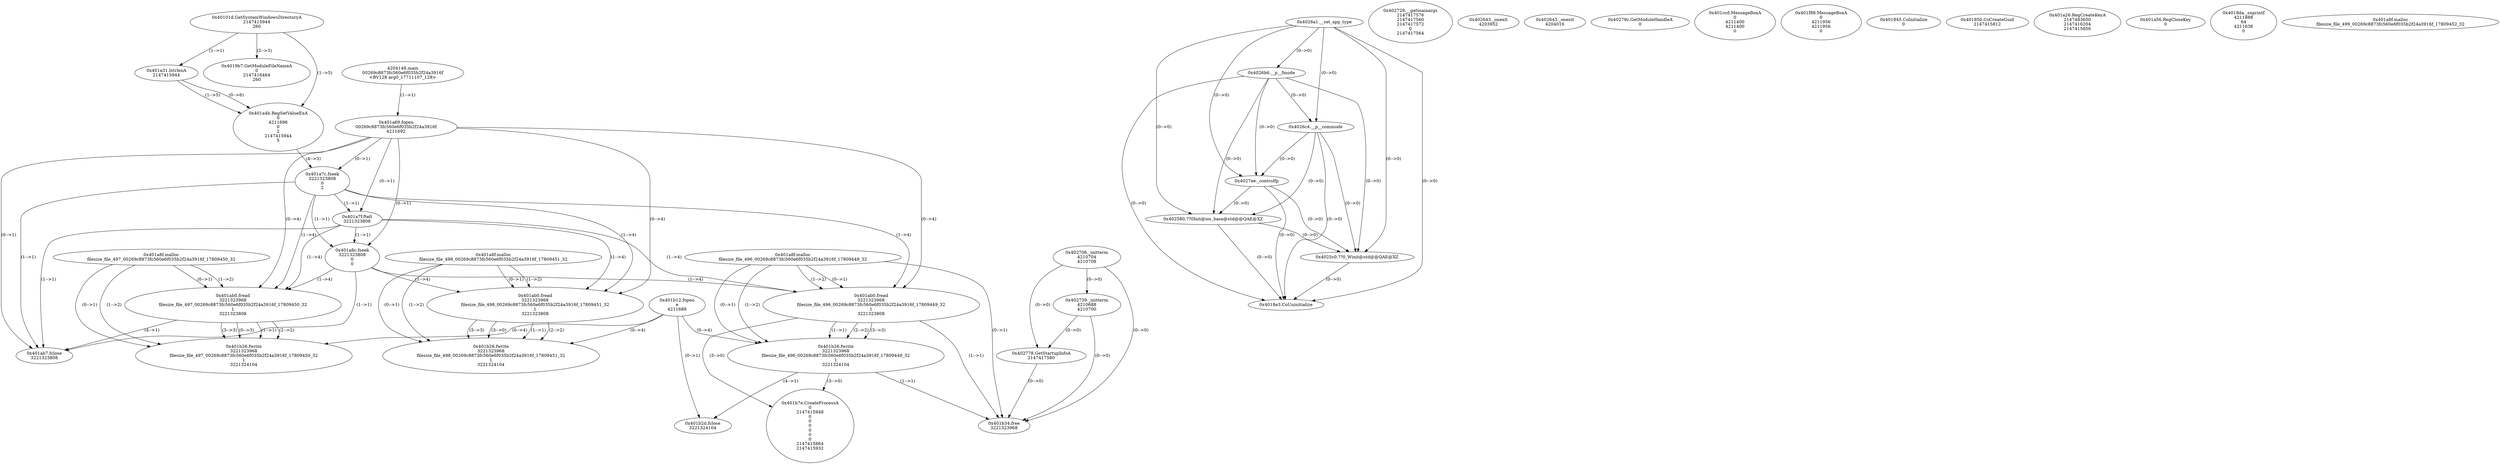 // Global SCDG with merge call
digraph {
	0 [label="4204148.main
00269c8873fc560e6f035b2f24a3916f
<BV128 arg0_17711107_128>"]
	1 [label="0x4026a1.__set_app_type
"]
	2 [label="0x4026b6.__p__fmode
"]
	1 -> 2 [label="(0-->0)"]
	3 [label="0x4026c4.__p__commode
"]
	1 -> 3 [label="(0-->0)"]
	2 -> 3 [label="(0-->0)"]
	4 [label="0x4027ee._controlfp
"]
	1 -> 4 [label="(0-->0)"]
	2 -> 4 [label="(0-->0)"]
	3 -> 4 [label="(0-->0)"]
	5 [label="0x402706._initterm
4210704
4210708"]
	6 [label="0x402729.__getmainargs
2147417576
2147417560
2147417572
0
2147417564"]
	7 [label="0x402739._initterm
4210688
4210700"]
	5 -> 7 [label="(0-->0)"]
	8 [label="0x402580.??0Init@ios_base@std@@QAE@XZ
"]
	1 -> 8 [label="(0-->0)"]
	2 -> 8 [label="(0-->0)"]
	3 -> 8 [label="(0-->0)"]
	4 -> 8 [label="(0-->0)"]
	9 [label="0x402643._onexit
4203952"]
	10 [label="0x4025c0.??0_Winit@std@@QAE@XZ
"]
	1 -> 10 [label="(0-->0)"]
	2 -> 10 [label="(0-->0)"]
	3 -> 10 [label="(0-->0)"]
	4 -> 10 [label="(0-->0)"]
	8 -> 10 [label="(0-->0)"]
	11 [label="0x402643._onexit
4204016"]
	12 [label="0x402778.GetStartupInfoA
2147417580"]
	5 -> 12 [label="(0-->0)"]
	7 -> 12 [label="(0-->0)"]
	13 [label="0x40279c.GetModuleHandleA
0"]
	14 [label="0x401ccd.MessageBoxA
0
4211400
4211400
0"]
	15 [label="0x401f88.MessageBoxA
0
4211956
4211956
0"]
	16 [label="0x401845.CoInitialize
0"]
	17 [label="0x401850.CoCreateGuid
2147415812"]
	18 [label="0x4018e3.CoUninitialize
"]
	1 -> 18 [label="(0-->0)"]
	2 -> 18 [label="(0-->0)"]
	3 -> 18 [label="(0-->0)"]
	4 -> 18 [label="(0-->0)"]
	8 -> 18 [label="(0-->0)"]
	10 -> 18 [label="(0-->0)"]
	19 [label="0x40101d.GetSystemWindowsDirectoryA
2147415944
260"]
	20 [label="0x4019b7.GetModuleFileNameA
0
2147416464
260"]
	19 -> 20 [label="(2-->3)"]
	21 [label="0x401a26.RegCreateKeyA
2147483650
2147416204
2147415856"]
	22 [label="0x401a31.lstrlenA
2147415944"]
	19 -> 22 [label="(1-->1)"]
	23 [label="0x401a4b.RegSetValueExA
0
4211696
0
2
2147415944
5"]
	19 -> 23 [label="(1-->5)"]
	22 -> 23 [label="(1-->5)"]
	22 -> 23 [label="(0-->6)"]
	24 [label="0x401a56.RegCloseKey
0"]
	25 [label="0x401a69.fopen
00269c8873fc560e6f035b2f24a3916f
4211692"]
	0 -> 25 [label="(1-->1)"]
	26 [label="0x401a7c.fseek
3221323808
0
2"]
	25 -> 26 [label="(0-->1)"]
	23 -> 26 [label="(4-->3)"]
	27 [label="0x401a7f.ftell
3221323808"]
	25 -> 27 [label="(0-->1)"]
	26 -> 27 [label="(1-->1)"]
	28 [label="0x401a8c.fseek
3221323808
0
0"]
	25 -> 28 [label="(0-->1)"]
	26 -> 28 [label="(1-->1)"]
	27 -> 28 [label="(1-->1)"]
	29 [label="0x401a8f.malloc
filesize_file_497_00269c8873fc560e6f035b2f24a3916f_17809450_32"]
	30 [label="0x401ab0.fread
3221323968
filesize_file_497_00269c8873fc560e6f035b2f24a3916f_17809450_32
1
3221323808"]
	29 -> 30 [label="(0-->1)"]
	29 -> 30 [label="(1-->2)"]
	25 -> 30 [label="(0-->4)"]
	26 -> 30 [label="(1-->4)"]
	27 -> 30 [label="(1-->4)"]
	28 -> 30 [label="(1-->4)"]
	31 [label="0x401ab7.fclose
3221323808"]
	25 -> 31 [label="(0-->1)"]
	26 -> 31 [label="(1-->1)"]
	27 -> 31 [label="(1-->1)"]
	28 -> 31 [label="(1-->1)"]
	30 -> 31 [label="(4-->1)"]
	32 [label="0x401a8f.malloc
filesize_file_496_00269c8873fc560e6f035b2f24a3916f_17809449_32"]
	33 [label="0x4018da._snprintf
4211888
64
4211636
0"]
	34 [label="0x401a8f.malloc
filesize_file_498_00269c8873fc560e6f035b2f24a3916f_17809451_32"]
	35 [label="0x401a8f.malloc
filesize_file_499_00269c8873fc560e6f035b2f24a3916f_17809452_32"]
	36 [label="0x401ab0.fread
3221323968
filesize_file_498_00269c8873fc560e6f035b2f24a3916f_17809451_32
1
3221323808"]
	34 -> 36 [label="(0-->1)"]
	34 -> 36 [label="(1-->2)"]
	25 -> 36 [label="(0-->4)"]
	26 -> 36 [label="(1-->4)"]
	27 -> 36 [label="(1-->4)"]
	28 -> 36 [label="(1-->4)"]
	37 [label="0x401b12.fopen
e
4211688"]
	38 [label="0x401ab0.fread
3221323968
filesize_file_496_00269c8873fc560e6f035b2f24a3916f_17809449_32
1
3221323808"]
	32 -> 38 [label="(0-->1)"]
	32 -> 38 [label="(1-->2)"]
	25 -> 38 [label="(0-->4)"]
	26 -> 38 [label="(1-->4)"]
	27 -> 38 [label="(1-->4)"]
	28 -> 38 [label="(1-->4)"]
	39 [label="0x401b26.fwrite
3221323968
filesize_file_496_00269c8873fc560e6f035b2f24a3916f_17809449_32
1
3221324104"]
	32 -> 39 [label="(0-->1)"]
	38 -> 39 [label="(1-->1)"]
	32 -> 39 [label="(1-->2)"]
	38 -> 39 [label="(2-->2)"]
	38 -> 39 [label="(3-->3)"]
	37 -> 39 [label="(0-->4)"]
	40 [label="0x401b2d.fclose
3221324104"]
	37 -> 40 [label="(0-->1)"]
	39 -> 40 [label="(4-->1)"]
	41 [label="0x401b34.free
3221323968"]
	32 -> 41 [label="(0-->1)"]
	38 -> 41 [label="(1-->1)"]
	39 -> 41 [label="(1-->1)"]
	5 -> 41 [label="(0-->0)"]
	7 -> 41 [label="(0-->0)"]
	12 -> 41 [label="(0-->0)"]
	42 [label="0x401b7e.CreateProcessA
0
2147415948
0
0
0
0
0
0
2147415864
2147415932"]
	38 -> 42 [label="(3-->0)"]
	39 -> 42 [label="(3-->0)"]
	43 [label="0x401b26.fwrite
3221323968
filesize_file_497_00269c8873fc560e6f035b2f24a3916f_17809450_32
1
3221324104"]
	29 -> 43 [label="(0-->1)"]
	30 -> 43 [label="(1-->1)"]
	29 -> 43 [label="(1-->2)"]
	30 -> 43 [label="(2-->2)"]
	30 -> 43 [label="(3-->3)"]
	30 -> 43 [label="(0-->3)"]
	37 -> 43 [label="(0-->4)"]
	44 [label="0x401b26.fwrite
3221323968
filesize_file_498_00269c8873fc560e6f035b2f24a3916f_17809451_32
1
3221324104"]
	34 -> 44 [label="(0-->1)"]
	36 -> 44 [label="(1-->1)"]
	34 -> 44 [label="(1-->2)"]
	36 -> 44 [label="(2-->2)"]
	36 -> 44 [label="(3-->3)"]
	37 -> 44 [label="(0-->4)"]
	36 -> 44 [label="(3-->0)"]
}
